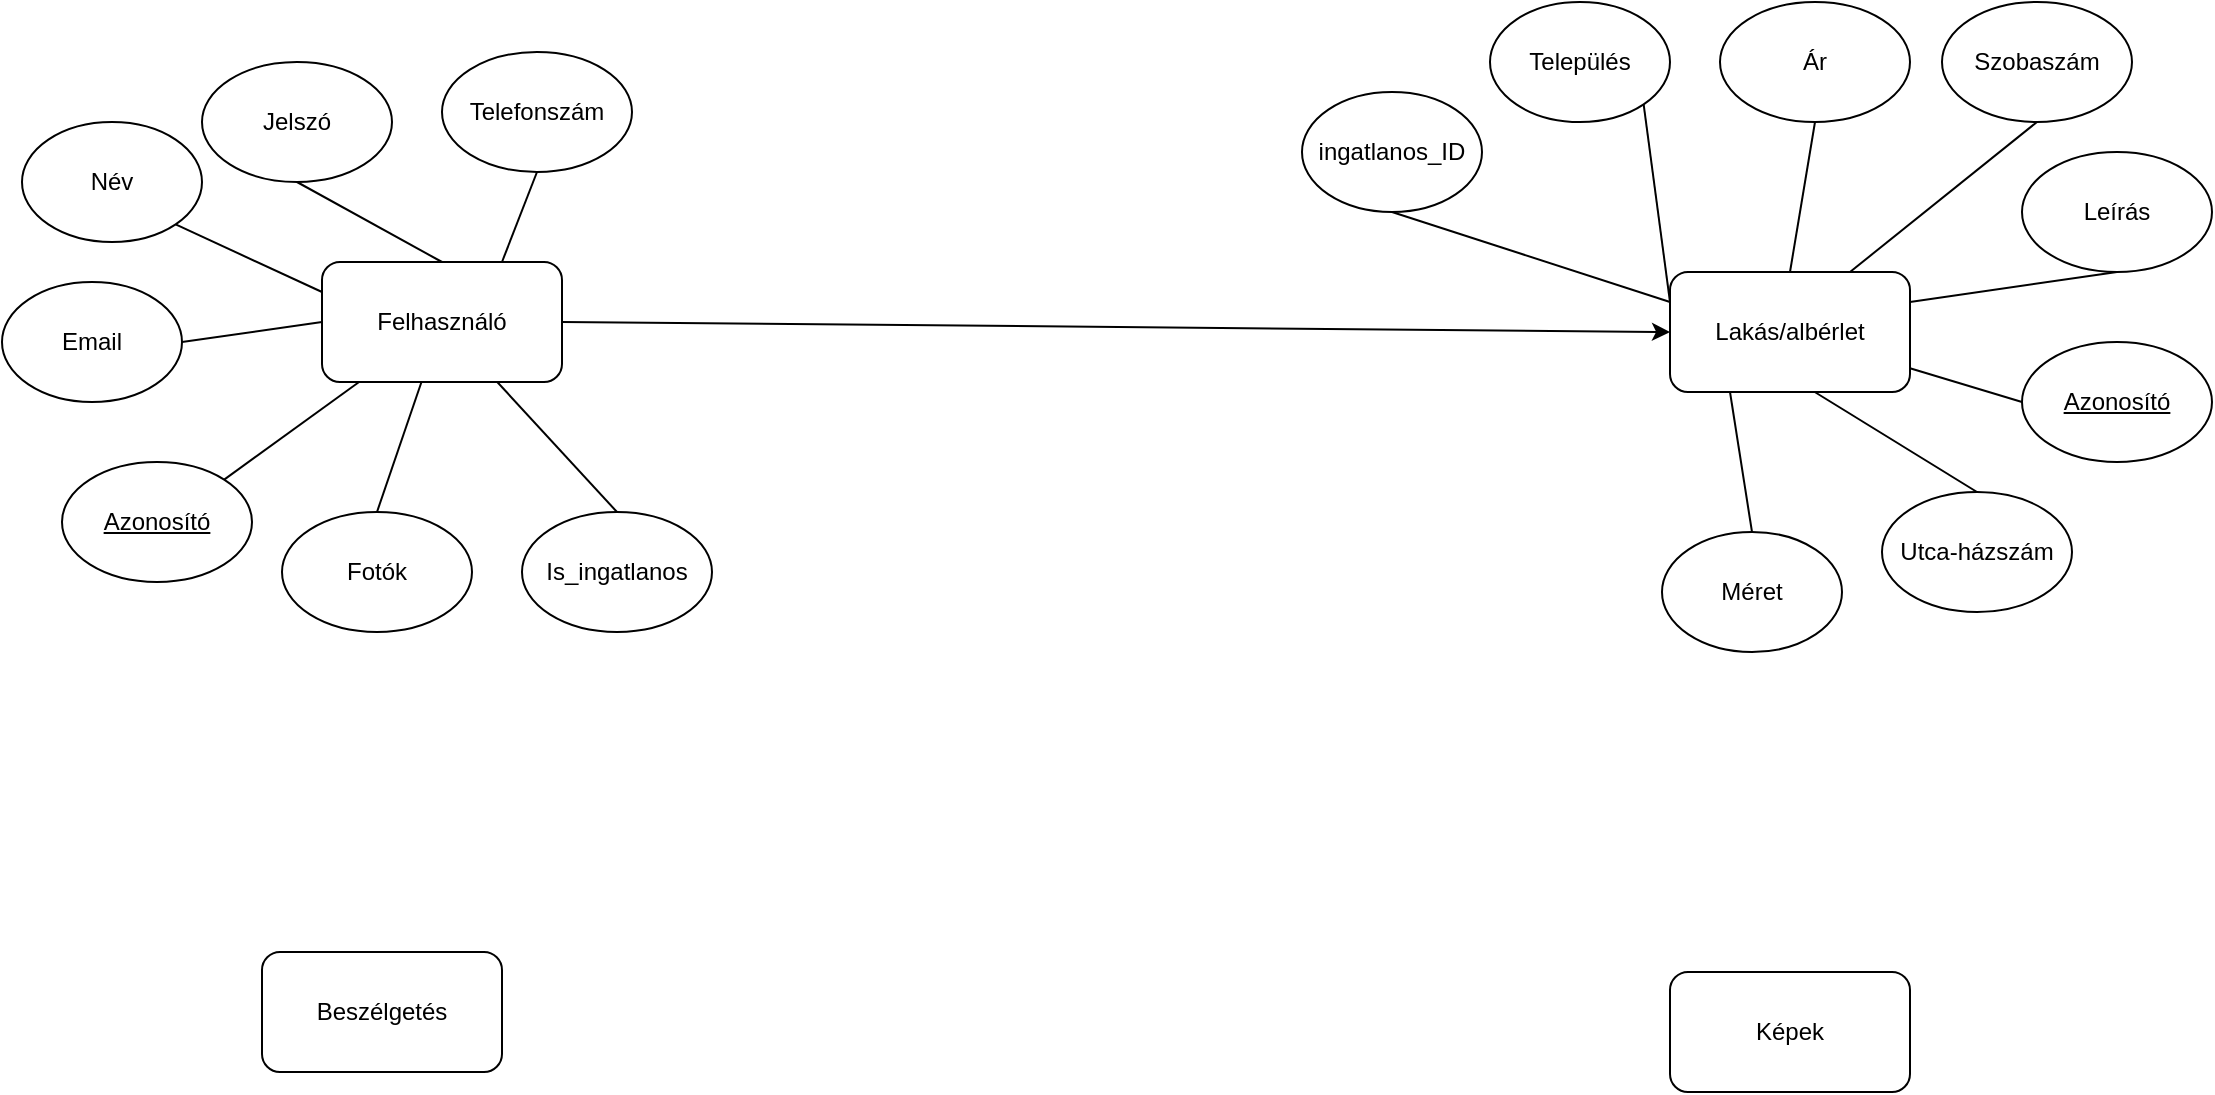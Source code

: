 <mxfile version="22.1.5" type="device">
  <diagram name="1 oldal" id="PtcyVpy5C_HaF79vpfbb">
    <mxGraphModel dx="2074" dy="750" grid="1" gridSize="10" guides="1" tooltips="1" connect="1" arrows="1" fold="1" page="1" pageScale="1" pageWidth="1169" pageHeight="827" math="0" shadow="0">
      <root>
        <mxCell id="0" />
        <mxCell id="1" parent="0" />
        <mxCell id="wsx41-Qk7XKqfbQMxI6e-1" value="Felhasználó" style="rounded=1;whiteSpace=wrap;html=1;" parent="1" vertex="1">
          <mxGeometry x="210" y="135" width="120" height="60" as="geometry" />
        </mxCell>
        <mxCell id="wsx41-Qk7XKqfbQMxI6e-8" style="rounded=0;orthogonalLoop=1;jettySize=auto;html=1;exitX=1;exitY=1;exitDx=0;exitDy=0;entryX=0;entryY=0.25;entryDx=0;entryDy=0;endArrow=none;endFill=0;" parent="1" source="wsx41-Qk7XKqfbQMxI6e-4" target="wsx41-Qk7XKqfbQMxI6e-1" edge="1">
          <mxGeometry relative="1" as="geometry" />
        </mxCell>
        <mxCell id="wsx41-Qk7XKqfbQMxI6e-4" value="Név&lt;br&gt;" style="ellipse;whiteSpace=wrap;html=1;" parent="1" vertex="1">
          <mxGeometry x="60" y="65" width="90" height="60" as="geometry" />
        </mxCell>
        <mxCell id="wsx41-Qk7XKqfbQMxI6e-7" style="rounded=0;orthogonalLoop=1;jettySize=auto;html=1;exitX=1;exitY=0.5;exitDx=0;exitDy=0;entryX=0;entryY=0.5;entryDx=0;entryDy=0;strokeWidth=1;endArrow=none;endFill=0;" parent="1" source="wsx41-Qk7XKqfbQMxI6e-5" target="wsx41-Qk7XKqfbQMxI6e-1" edge="1">
          <mxGeometry relative="1" as="geometry" />
        </mxCell>
        <mxCell id="wsx41-Qk7XKqfbQMxI6e-5" value="Email" style="ellipse;whiteSpace=wrap;html=1;" parent="1" vertex="1">
          <mxGeometry x="50" y="145" width="90" height="60" as="geometry" />
        </mxCell>
        <mxCell id="wsx41-Qk7XKqfbQMxI6e-9" style="rounded=0;orthogonalLoop=1;jettySize=auto;html=1;exitX=0.5;exitY=1;exitDx=0;exitDy=0;entryX=0.5;entryY=0;entryDx=0;entryDy=0;endArrow=none;endFill=0;" parent="1" source="wsx41-Qk7XKqfbQMxI6e-6" target="wsx41-Qk7XKqfbQMxI6e-1" edge="1">
          <mxGeometry relative="1" as="geometry" />
        </mxCell>
        <mxCell id="wsx41-Qk7XKqfbQMxI6e-6" value="Jelszó" style="ellipse;whiteSpace=wrap;html=1;" parent="1" vertex="1">
          <mxGeometry x="150" y="35" width="95" height="60" as="geometry" />
        </mxCell>
        <mxCell id="wsx41-Qk7XKqfbQMxI6e-11" style="rounded=0;orthogonalLoop=1;jettySize=auto;html=1;exitX=0.5;exitY=1;exitDx=0;exitDy=0;entryX=0.75;entryY=0;entryDx=0;entryDy=0;endArrow=none;endFill=0;" parent="1" source="wsx41-Qk7XKqfbQMxI6e-10" target="wsx41-Qk7XKqfbQMxI6e-1" edge="1">
          <mxGeometry relative="1" as="geometry" />
        </mxCell>
        <mxCell id="wsx41-Qk7XKqfbQMxI6e-10" value="Telefonszám" style="ellipse;whiteSpace=wrap;html=1;" parent="1" vertex="1">
          <mxGeometry x="270" y="30" width="95" height="60" as="geometry" />
        </mxCell>
        <mxCell id="wsx41-Qk7XKqfbQMxI6e-13" style="rounded=0;orthogonalLoop=1;jettySize=auto;html=1;exitX=1;exitY=0;exitDx=0;exitDy=0;endArrow=none;endFill=0;" parent="1" source="wsx41-Qk7XKqfbQMxI6e-12" target="wsx41-Qk7XKqfbQMxI6e-1" edge="1">
          <mxGeometry relative="1" as="geometry" />
        </mxCell>
        <mxCell id="wsx41-Qk7XKqfbQMxI6e-12" value="&lt;u&gt;Azonosító&lt;/u&gt;" style="ellipse;whiteSpace=wrap;html=1;" parent="1" vertex="1">
          <mxGeometry x="80" y="235" width="95" height="60" as="geometry" />
        </mxCell>
        <mxCell id="wsx41-Qk7XKqfbQMxI6e-25" value="Lakás/albérlet" style="rounded=1;whiteSpace=wrap;html=1;" parent="1" vertex="1">
          <mxGeometry x="884" y="140" width="120" height="60" as="geometry" />
        </mxCell>
        <mxCell id="wsx41-Qk7XKqfbQMxI6e-26" style="rounded=0;orthogonalLoop=1;jettySize=auto;html=1;exitX=1;exitY=1;exitDx=0;exitDy=0;entryX=0;entryY=0.25;entryDx=0;entryDy=0;endArrow=none;endFill=0;" parent="1" source="wsx41-Qk7XKqfbQMxI6e-27" target="wsx41-Qk7XKqfbQMxI6e-25" edge="1">
          <mxGeometry relative="1" as="geometry" />
        </mxCell>
        <mxCell id="wsx41-Qk7XKqfbQMxI6e-27" value="Település" style="ellipse;whiteSpace=wrap;html=1;" parent="1" vertex="1">
          <mxGeometry x="794" y="5" width="90" height="60" as="geometry" />
        </mxCell>
        <mxCell id="wsx41-Qk7XKqfbQMxI6e-28" style="rounded=0;orthogonalLoop=1;jettySize=auto;html=1;exitX=0.5;exitY=0;exitDx=0;exitDy=0;entryX=0.25;entryY=1;entryDx=0;entryDy=0;strokeWidth=1;endArrow=none;endFill=0;" parent="1" source="wsx41-Qk7XKqfbQMxI6e-29" target="wsx41-Qk7XKqfbQMxI6e-25" edge="1">
          <mxGeometry relative="1" as="geometry" />
        </mxCell>
        <mxCell id="wsx41-Qk7XKqfbQMxI6e-29" value="Méret" style="ellipse;whiteSpace=wrap;html=1;" parent="1" vertex="1">
          <mxGeometry x="880" y="270" width="90" height="60" as="geometry" />
        </mxCell>
        <mxCell id="wsx41-Qk7XKqfbQMxI6e-30" style="rounded=0;orthogonalLoop=1;jettySize=auto;html=1;exitX=0.5;exitY=1;exitDx=0;exitDy=0;entryX=0.5;entryY=0;entryDx=0;entryDy=0;endArrow=none;endFill=0;" parent="1" source="wsx41-Qk7XKqfbQMxI6e-31" target="wsx41-Qk7XKqfbQMxI6e-25" edge="1">
          <mxGeometry relative="1" as="geometry" />
        </mxCell>
        <mxCell id="wsx41-Qk7XKqfbQMxI6e-31" value="Ár" style="ellipse;whiteSpace=wrap;html=1;" parent="1" vertex="1">
          <mxGeometry x="909" y="5" width="95" height="60" as="geometry" />
        </mxCell>
        <mxCell id="wsx41-Qk7XKqfbQMxI6e-32" style="rounded=0;orthogonalLoop=1;jettySize=auto;html=1;exitX=0.5;exitY=1;exitDx=0;exitDy=0;entryX=0.75;entryY=0;entryDx=0;entryDy=0;endArrow=none;endFill=0;" parent="1" source="wsx41-Qk7XKqfbQMxI6e-33" target="wsx41-Qk7XKqfbQMxI6e-25" edge="1">
          <mxGeometry relative="1" as="geometry" />
        </mxCell>
        <mxCell id="wsx41-Qk7XKqfbQMxI6e-33" value="Szobaszám" style="ellipse;whiteSpace=wrap;html=1;" parent="1" vertex="1">
          <mxGeometry x="1020" y="5" width="95" height="60" as="geometry" />
        </mxCell>
        <mxCell id="wsx41-Qk7XKqfbQMxI6e-34" style="rounded=0;orthogonalLoop=1;jettySize=auto;html=1;exitX=0;exitY=0.5;exitDx=0;exitDy=0;endArrow=none;endFill=0;" parent="1" source="wsx41-Qk7XKqfbQMxI6e-35" target="wsx41-Qk7XKqfbQMxI6e-25" edge="1">
          <mxGeometry relative="1" as="geometry" />
        </mxCell>
        <mxCell id="wsx41-Qk7XKqfbQMxI6e-35" value="&lt;u&gt;Azonosító&lt;/u&gt;" style="ellipse;whiteSpace=wrap;html=1;" parent="1" vertex="1">
          <mxGeometry x="1060" y="175" width="95" height="60" as="geometry" />
        </mxCell>
        <mxCell id="wsx41-Qk7XKqfbQMxI6e-37" style="rounded=0;orthogonalLoop=1;jettySize=auto;html=1;exitX=0.5;exitY=1;exitDx=0;exitDy=0;entryX=1;entryY=0.25;entryDx=0;entryDy=0;endArrow=none;endFill=0;" parent="1" source="wsx41-Qk7XKqfbQMxI6e-36" target="wsx41-Qk7XKqfbQMxI6e-25" edge="1">
          <mxGeometry relative="1" as="geometry" />
        </mxCell>
        <mxCell id="wsx41-Qk7XKqfbQMxI6e-36" value="Leírás" style="ellipse;whiteSpace=wrap;html=1;" parent="1" vertex="1">
          <mxGeometry x="1060" y="80" width="95" height="60" as="geometry" />
        </mxCell>
        <mxCell id="wsx41-Qk7XKqfbQMxI6e-41" style="rounded=0;orthogonalLoop=1;jettySize=auto;html=1;exitX=0.5;exitY=0;exitDx=0;exitDy=0;entryX=0.603;entryY=1;entryDx=0;entryDy=0;entryPerimeter=0;endArrow=none;endFill=0;" parent="1" source="wsx41-Qk7XKqfbQMxI6e-40" target="wsx41-Qk7XKqfbQMxI6e-25" edge="1">
          <mxGeometry relative="1" as="geometry" />
        </mxCell>
        <mxCell id="wsx41-Qk7XKqfbQMxI6e-40" value="Utca-házszám&lt;br&gt;" style="ellipse;whiteSpace=wrap;html=1;" parent="1" vertex="1">
          <mxGeometry x="990" y="250" width="95" height="60" as="geometry" />
        </mxCell>
        <mxCell id="wsx41-Qk7XKqfbQMxI6e-45" style="rounded=0;orthogonalLoop=1;jettySize=auto;html=1;exitX=0.5;exitY=0;exitDx=0;exitDy=0;endArrow=none;endFill=0;" parent="1" source="wsx41-Qk7XKqfbQMxI6e-44" target="wsx41-Qk7XKqfbQMxI6e-1" edge="1">
          <mxGeometry relative="1" as="geometry" />
        </mxCell>
        <mxCell id="wsx41-Qk7XKqfbQMxI6e-44" value="Fotók" style="ellipse;whiteSpace=wrap;html=1;" parent="1" vertex="1">
          <mxGeometry x="190" y="260" width="95" height="60" as="geometry" />
        </mxCell>
        <mxCell id="VRwQBvOVTPG4wdSr7d21-5" style="rounded=0;orthogonalLoop=1;jettySize=auto;html=1;exitX=1;exitY=0.5;exitDx=0;exitDy=0;entryX=0;entryY=0.5;entryDx=0;entryDy=0;" edge="1" parent="1" source="wsx41-Qk7XKqfbQMxI6e-1" target="wsx41-Qk7XKqfbQMxI6e-25">
          <mxGeometry relative="1" as="geometry">
            <mxPoint x="695" y="170" as="sourcePoint" />
          </mxGeometry>
        </mxCell>
        <mxCell id="VRwQBvOVTPG4wdSr7d21-6" style="rounded=0;orthogonalLoop=1;jettySize=auto;html=1;exitX=0;exitY=0.25;exitDx=0;exitDy=0;endArrow=none;endFill=0;entryX=0.5;entryY=1;entryDx=0;entryDy=0;" edge="1" parent="1" source="wsx41-Qk7XKqfbQMxI6e-25" target="VRwQBvOVTPG4wdSr7d21-7">
          <mxGeometry relative="1" as="geometry">
            <mxPoint x="608" y="70" as="targetPoint" />
            <mxPoint x="607.5" y="130" as="sourcePoint" />
          </mxGeometry>
        </mxCell>
        <mxCell id="VRwQBvOVTPG4wdSr7d21-7" value="ingatlanos_ID" style="ellipse;whiteSpace=wrap;html=1;" vertex="1" parent="1">
          <mxGeometry x="700" y="50" width="90" height="60" as="geometry" />
        </mxCell>
        <mxCell id="VRwQBvOVTPG4wdSr7d21-8" value="Beszélgetés" style="rounded=1;whiteSpace=wrap;html=1;" vertex="1" parent="1">
          <mxGeometry x="180" y="480" width="120" height="60" as="geometry" />
        </mxCell>
        <mxCell id="VRwQBvOVTPG4wdSr7d21-11" value="Képek" style="rounded=1;whiteSpace=wrap;html=1;" vertex="1" parent="1">
          <mxGeometry x="884" y="490" width="120" height="60" as="geometry" />
        </mxCell>
        <mxCell id="VRwQBvOVTPG4wdSr7d21-13" style="rounded=0;orthogonalLoop=1;jettySize=auto;html=1;exitX=0.5;exitY=0;exitDx=0;exitDy=0;strokeColor=default;endArrow=none;endFill=0;" edge="1" parent="1" source="VRwQBvOVTPG4wdSr7d21-12" target="wsx41-Qk7XKqfbQMxI6e-1">
          <mxGeometry relative="1" as="geometry" />
        </mxCell>
        <mxCell id="VRwQBvOVTPG4wdSr7d21-12" value="Is_ingatlanos" style="ellipse;whiteSpace=wrap;html=1;" vertex="1" parent="1">
          <mxGeometry x="310" y="260" width="95" height="60" as="geometry" />
        </mxCell>
      </root>
    </mxGraphModel>
  </diagram>
</mxfile>
